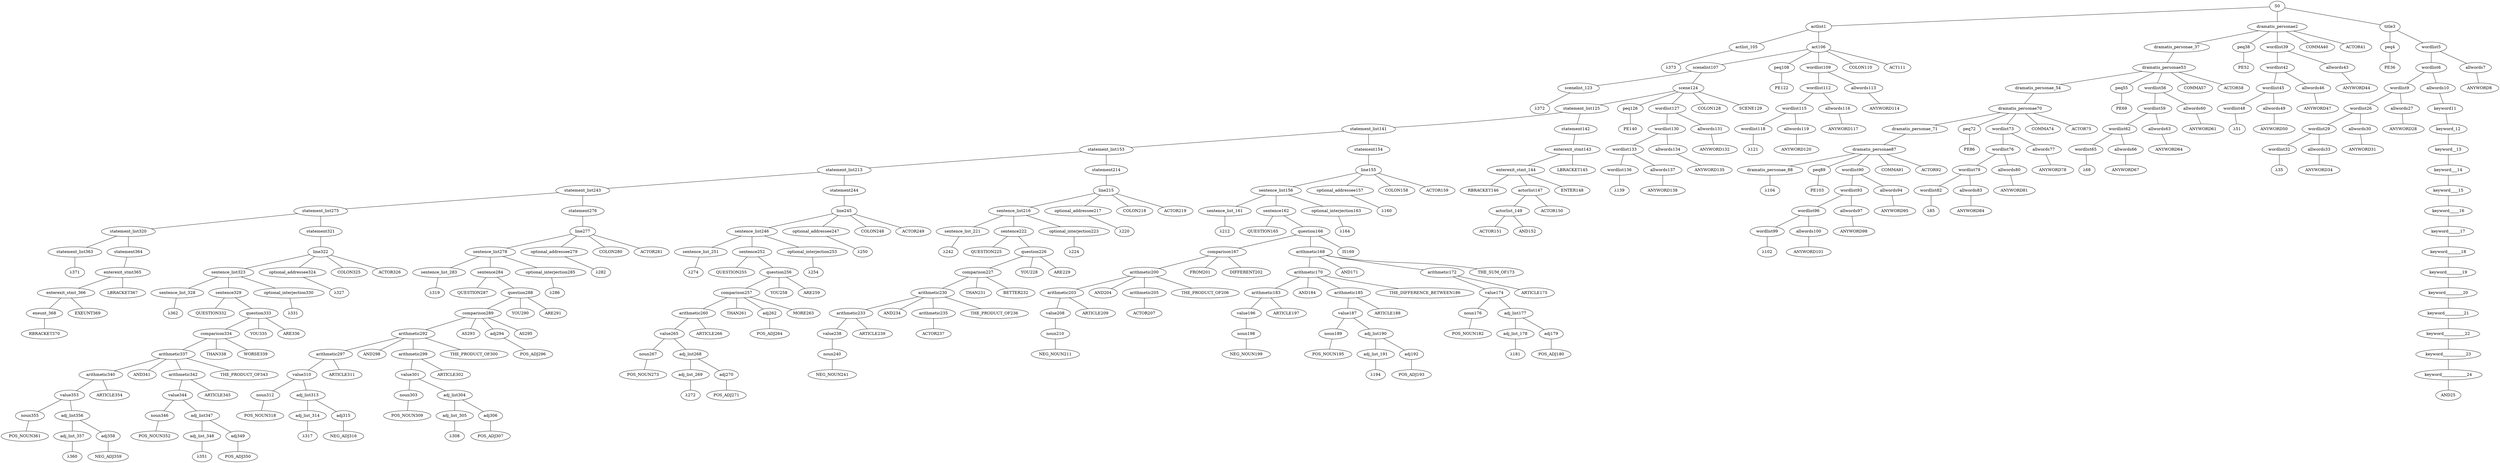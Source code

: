 strict graph {
	S0 -- actlist1
	S0 -- dramatis_personae2
	S0 -- title3

	title3 -- peq4
	title3 -- wordlist5

	wordlist5 -- wordlist6
	wordlist5 -- allwords7

	allwords7 -- ANYWORD8


	wordlist6 -- wordlist9
	wordlist6 -- allwords10

	allwords10 -- keyword11

	keyword11 -- keyword_12

	keyword_12 -- keyword__13

	keyword__13 -- keyword___14

	keyword___14 -- keyword____15

	keyword____15 -- keyword_____16

	keyword_____16 -- keyword______17

	keyword______17 -- keyword_______18

	keyword_______18 -- keyword________19

	keyword________19 -- keyword_________20

	keyword_________20 -- keyword__________21

	keyword__________21 -- keyword___________22

	keyword___________22 -- keyword____________23

	keyword____________23 -- keyword_____________24

	keyword_____________24 -- AND25


	wordlist9 -- wordlist26
	wordlist9 -- allwords27

	allwords27 -- ANYWORD28


	wordlist26 -- wordlist29
	wordlist26 -- allwords30

	allwords30 -- ANYWORD31


	wordlist29 -- wordlist32
	wordlist29 -- allwords33

	allwords33 -- ANYWORD34


	wordlist32 -- λ35

	peq4 -- PE36


	dramatis_personae2 -- dramatis_personae_37
	dramatis_personae2 -- peq38
	dramatis_personae2 -- wordlist39
	dramatis_personae2 -- COMMA40
	dramatis_personae2 -- ACTOR41



	wordlist39 -- wordlist42
	wordlist39 -- allwords43

	allwords43 -- ANYWORD44


	wordlist42 -- wordlist45
	wordlist42 -- allwords46

	allwords46 -- ANYWORD47


	wordlist45 -- wordlist48
	wordlist45 -- allwords49

	allwords49 -- ANYWORD50


	wordlist48 -- λ51

	peq38 -- PE52


	dramatis_personae_37 -- dramatis_personae53

	dramatis_personae53 -- dramatis_personae_54
	dramatis_personae53 -- peq55
	dramatis_personae53 -- wordlist56
	dramatis_personae53 -- COMMA57
	dramatis_personae53 -- ACTOR58



	wordlist56 -- wordlist59
	wordlist56 -- allwords60

	allwords60 -- ANYWORD61


	wordlist59 -- wordlist62
	wordlist59 -- allwords63

	allwords63 -- ANYWORD64


	wordlist62 -- wordlist65
	wordlist62 -- allwords66

	allwords66 -- ANYWORD67


	wordlist65 -- λ68

	peq55 -- PE69


	dramatis_personae_54 -- dramatis_personae70

	dramatis_personae70 -- dramatis_personae_71
	dramatis_personae70 -- peq72
	dramatis_personae70 -- wordlist73
	dramatis_personae70 -- COMMA74
	dramatis_personae70 -- ACTOR75



	wordlist73 -- wordlist76
	wordlist73 -- allwords77

	allwords77 -- ANYWORD78


	wordlist76 -- wordlist79
	wordlist76 -- allwords80

	allwords80 -- ANYWORD81


	wordlist79 -- wordlist82
	wordlist79 -- allwords83

	allwords83 -- ANYWORD84


	wordlist82 -- λ85

	peq72 -- PE86


	dramatis_personae_71 -- dramatis_personae87

	dramatis_personae87 -- dramatis_personae_88
	dramatis_personae87 -- peq89
	dramatis_personae87 -- wordlist90
	dramatis_personae87 -- COMMA91
	dramatis_personae87 -- ACTOR92



	wordlist90 -- wordlist93
	wordlist90 -- allwords94

	allwords94 -- ANYWORD95


	wordlist93 -- wordlist96
	wordlist93 -- allwords97

	allwords97 -- ANYWORD98


	wordlist96 -- wordlist99
	wordlist96 -- allwords100

	allwords100 -- ANYWORD101


	wordlist99 -- λ102

	peq89 -- PE103


	dramatis_personae_88 -- λ104

	actlist1 -- actlist_105
	actlist1 -- act106

	act106 -- scenelist107
	act106 -- peq108
	act106 -- wordlist109
	act106 -- COLON110
	act106 -- ACT111



	wordlist109 -- wordlist112
	wordlist109 -- allwords113

	allwords113 -- ANYWORD114


	wordlist112 -- wordlist115
	wordlist112 -- allwords116

	allwords116 -- ANYWORD117


	wordlist115 -- wordlist118
	wordlist115 -- allwords119

	allwords119 -- ANYWORD120


	wordlist118 -- λ121

	peq108 -- PE122


	scenelist107 -- scenelist_123
	scenelist107 -- scene124

	scene124 -- statement_list125
	scene124 -- peq126
	scene124 -- wordlist127
	scene124 -- COLON128
	scene124 -- SCENE129



	wordlist127 -- wordlist130
	wordlist127 -- allwords131

	allwords131 -- ANYWORD132


	wordlist130 -- wordlist133
	wordlist130 -- allwords134

	allwords134 -- ANYWORD135


	wordlist133 -- wordlist136
	wordlist133 -- allwords137

	allwords137 -- ANYWORD138


	wordlist136 -- λ139

	peq126 -- PE140


	statement_list125 -- statement_list141
	statement_list125 -- statement142

	statement142 -- enterexit_stmt143

	enterexit_stmt143 -- enterexit_stmt_144
	enterexit_stmt143 -- LBRACKET145


	enterexit_stmt_144 -- RBRACKET146
	enterexit_stmt_144 -- actorlist147
	enterexit_stmt_144 -- ENTER148


	actorlist147 -- actorlist_149
	actorlist147 -- ACTOR150


	actorlist_149 -- ACTOR151
	actorlist_149 -- AND152




	statement_list141 -- statement_list153
	statement_list141 -- statement154

	statement154 -- line155

	line155 -- sentence_list156
	line155 -- optional_addressee157
	line155 -- COLON158
	line155 -- ACTOR159



	optional_addressee157 -- λ160

	sentence_list156 -- sentence_list_161
	sentence_list156 -- sentence162
	sentence_list156 -- optional_interjection163

	optional_interjection163 -- λ164

	sentence162 -- QUESTION165
	sentence162 -- question166

	question166 -- comparison167
	question166 -- arithmetic168
	question166 -- IS169


	arithmetic168 -- arithmetic170
	arithmetic168 -- AND171
	arithmetic168 -- arithmetic172
	arithmetic168 -- THE_SUM_OF173


	arithmetic172 -- value174
	arithmetic172 -- ARTICLE175


	value174 -- noun176
	value174 -- adj_list177

	adj_list177 -- adj_list_178
	adj_list177 -- adj179

	adj179 -- POS_ADJ180


	adj_list_178 -- λ181

	noun176 -- POS_NOUN182



	arithmetic170 -- arithmetic183
	arithmetic170 -- AND184
	arithmetic170 -- arithmetic185
	arithmetic170 -- THE_DIFFERENCE_BETWEEN186


	arithmetic185 -- value187
	arithmetic185 -- ARTICLE188


	value187 -- noun189
	value187 -- adj_list190

	adj_list190 -- adj_list_191
	adj_list190 -- adj192

	adj192 -- POS_ADJ193


	adj_list_191 -- λ194

	noun189 -- POS_NOUN195



	arithmetic183 -- value196
	arithmetic183 -- ARTICLE197


	value196 -- noun198

	noun198 -- NEG_NOUN199


	comparison167 -- arithmetic200
	comparison167 -- FROM201
	comparison167 -- DIFFERENT202



	arithmetic200 -- arithmetic203
	arithmetic200 -- AND204
	arithmetic200 -- arithmetic205
	arithmetic200 -- THE_PRODUCT_OF206


	arithmetic205 -- ACTOR207



	arithmetic203 -- value208
	arithmetic203 -- ARTICLE209


	value208 -- noun210

	noun210 -- NEG_NOUN211



	sentence_list_161 -- λ212

	statement_list153 -- statement_list213
	statement_list153 -- statement214

	statement214 -- line215

	line215 -- sentence_list216
	line215 -- optional_addressee217
	line215 -- COLON218
	line215 -- ACTOR219



	optional_addressee217 -- λ220

	sentence_list216 -- sentence_list_221
	sentence_list216 -- sentence222
	sentence_list216 -- optional_interjection223

	optional_interjection223 -- λ224

	sentence222 -- QUESTION225
	sentence222 -- question226

	question226 -- comparison227
	question226 -- YOU228
	question226 -- ARE229



	comparison227 -- arithmetic230
	comparison227 -- THAN231
	comparison227 -- BETTER232



	arithmetic230 -- arithmetic233
	arithmetic230 -- AND234
	arithmetic230 -- arithmetic235
	arithmetic230 -- THE_PRODUCT_OF236


	arithmetic235 -- ACTOR237



	arithmetic233 -- value238
	arithmetic233 -- ARTICLE239


	value238 -- noun240

	noun240 -- NEG_NOUN241



	sentence_list_221 -- λ242

	statement_list213 -- statement_list243
	statement_list213 -- statement244

	statement244 -- line245

	line245 -- sentence_list246
	line245 -- optional_addressee247
	line245 -- COLON248
	line245 -- ACTOR249



	optional_addressee247 -- λ250

	sentence_list246 -- sentence_list_251
	sentence_list246 -- sentence252
	sentence_list246 -- optional_interjection253

	optional_interjection253 -- λ254

	sentence252 -- QUESTION255
	sentence252 -- question256

	question256 -- comparison257
	question256 -- YOU258
	question256 -- ARE259



	comparison257 -- arithmetic260
	comparison257 -- THAN261
	comparison257 -- adj262
	comparison257 -- MORE263


	adj262 -- POS_ADJ264



	arithmetic260 -- value265
	arithmetic260 -- ARTICLE266


	value265 -- noun267
	value265 -- adj_list268

	adj_list268 -- adj_list_269
	adj_list268 -- adj270

	adj270 -- POS_ADJ271


	adj_list_269 -- λ272

	noun267 -- POS_NOUN273



	sentence_list_251 -- λ274

	statement_list243 -- statement_list275
	statement_list243 -- statement276

	statement276 -- line277

	line277 -- sentence_list278
	line277 -- optional_addressee279
	line277 -- COLON280
	line277 -- ACTOR281



	optional_addressee279 -- λ282

	sentence_list278 -- sentence_list_283
	sentence_list278 -- sentence284
	sentence_list278 -- optional_interjection285

	optional_interjection285 -- λ286

	sentence284 -- QUESTION287
	sentence284 -- question288

	question288 -- comparison289
	question288 -- YOU290
	question288 -- ARE291



	comparison289 -- arithmetic292
	comparison289 -- AS293
	comparison289 -- adj294
	comparison289 -- AS295


	adj294 -- POS_ADJ296



	arithmetic292 -- arithmetic297
	arithmetic292 -- AND298
	arithmetic292 -- arithmetic299
	arithmetic292 -- THE_PRODUCT_OF300


	arithmetic299 -- value301
	arithmetic299 -- ARTICLE302


	value301 -- noun303
	value301 -- adj_list304

	adj_list304 -- adj_list_305
	adj_list304 -- adj306

	adj306 -- POS_ADJ307


	adj_list_305 -- λ308

	noun303 -- POS_NOUN309



	arithmetic297 -- value310
	arithmetic297 -- ARTICLE311


	value310 -- noun312
	value310 -- adj_list313

	adj_list313 -- adj_list_314
	adj_list313 -- adj315

	adj315 -- NEG_ADJ316


	adj_list_314 -- λ317

	noun312 -- POS_NOUN318



	sentence_list_283 -- λ319

	statement_list275 -- statement_list320
	statement_list275 -- statement321

	statement321 -- line322

	line322 -- sentence_list323
	line322 -- optional_addressee324
	line322 -- COLON325
	line322 -- ACTOR326



	optional_addressee324 -- λ327

	sentence_list323 -- sentence_list_328
	sentence_list323 -- sentence329
	sentence_list323 -- optional_interjection330

	optional_interjection330 -- λ331

	sentence329 -- QUESTION332
	sentence329 -- question333

	question333 -- comparison334
	question333 -- YOU335
	question333 -- ARE336



	comparison334 -- arithmetic337
	comparison334 -- THAN338
	comparison334 -- WORSE339



	arithmetic337 -- arithmetic340
	arithmetic337 -- AND341
	arithmetic337 -- arithmetic342
	arithmetic337 -- THE_PRODUCT_OF343


	arithmetic342 -- value344
	arithmetic342 -- ARTICLE345


	value344 -- noun346
	value344 -- adj_list347

	adj_list347 -- adj_list_348
	adj_list347 -- adj349

	adj349 -- POS_ADJ350


	adj_list_348 -- λ351

	noun346 -- POS_NOUN352



	arithmetic340 -- value353
	arithmetic340 -- ARTICLE354


	value353 -- noun355
	value353 -- adj_list356

	adj_list356 -- adj_list_357
	adj_list356 -- adj358

	adj358 -- NEG_ADJ359


	adj_list_357 -- λ360

	noun355 -- POS_NOUN361



	sentence_list_328 -- λ362

	statement_list320 -- statement_list363
	statement_list320 -- statement364

	statement364 -- enterexit_stmt365

	enterexit_stmt365 -- enterexit_stmt_366
	enterexit_stmt365 -- LBRACKET367


	enterexit_stmt_366 -- exeunt_368
	enterexit_stmt_366 -- EXEUNT369


	exeunt_368 -- RBRACKET370


	statement_list363 -- λ371

	scenelist_123 -- λ372

	actlist_105 -- λ373


}